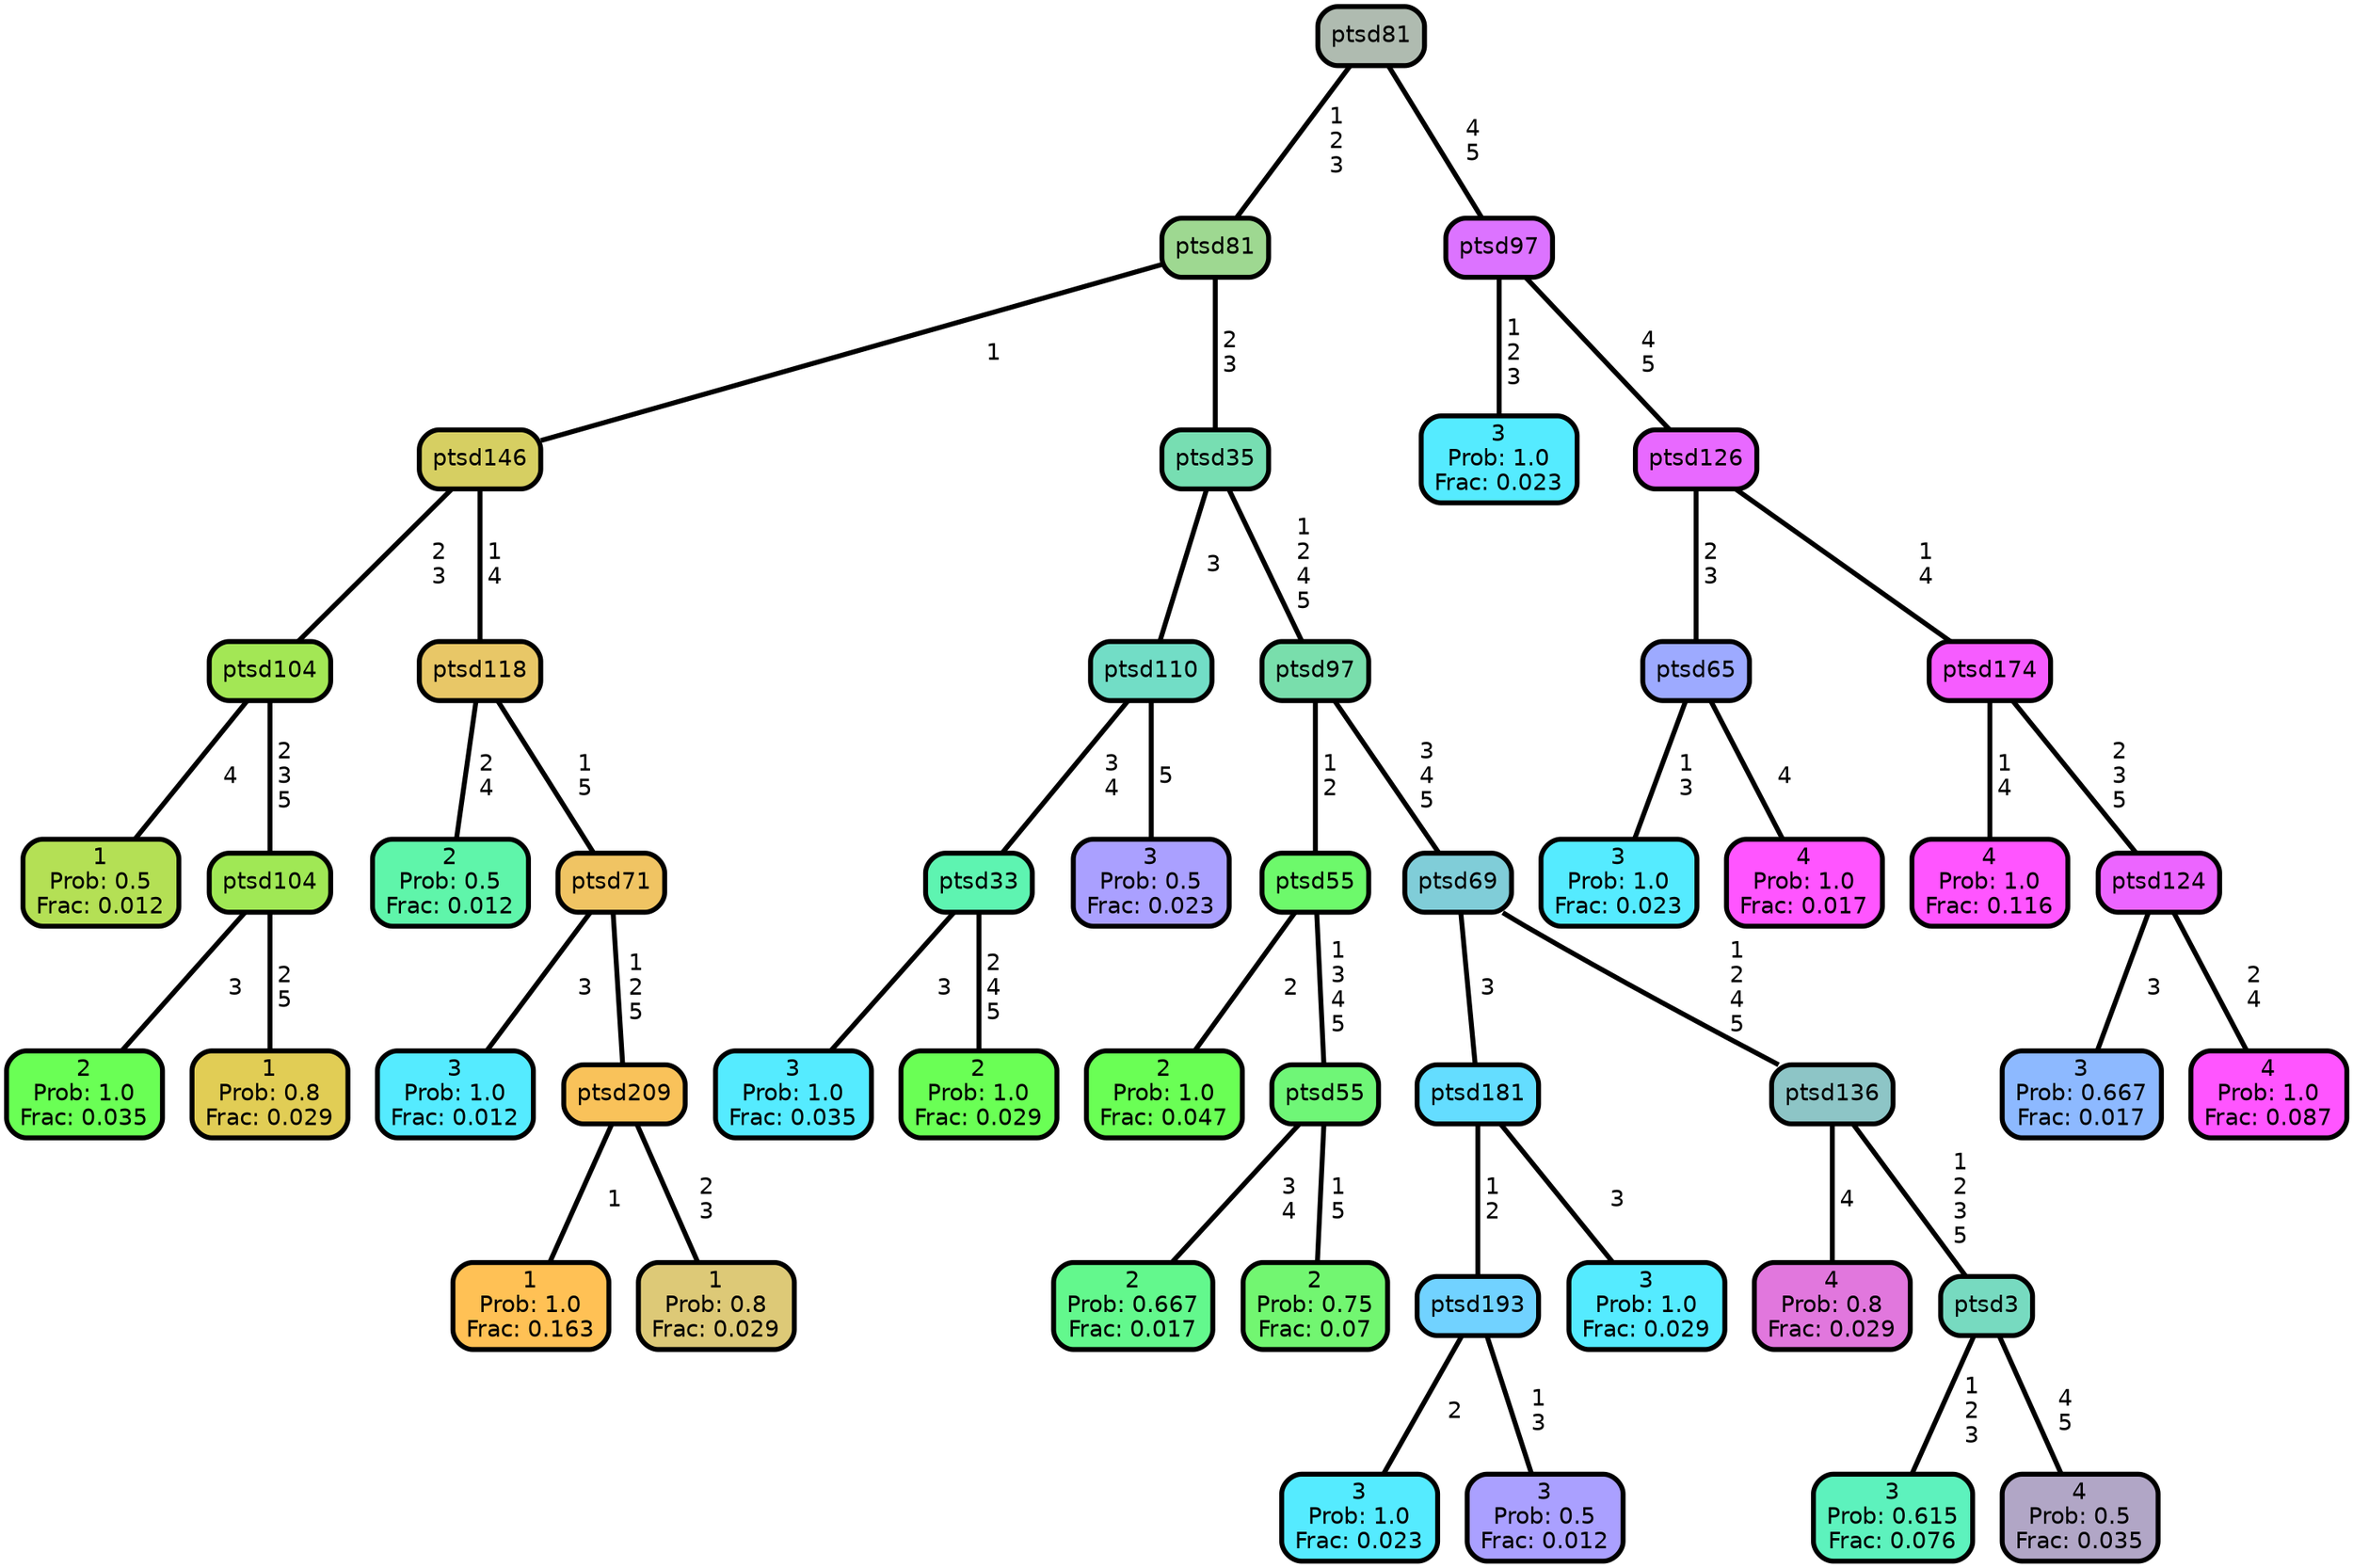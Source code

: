 graph Tree {
node [shape=box, style="filled, rounded",color="black",penwidth="3",fontcolor="black",                 fontname=helvetica] ;
graph [ranksep="0 equally", splines=straight,                 bgcolor=transparent, dpi=200] ;
edge [fontname=helvetica, color=black] ;
0 [label="1
Prob: 0.5
Frac: 0.012", fillcolor="#b4e055"] ;
1 [label="ptsd104", fillcolor="#a3e755"] ;
2 [label="2
Prob: 1.0
Frac: 0.035", fillcolor="#6aff55"] ;
3 [label="ptsd104", fillcolor="#a0e855"] ;
4 [label="1
Prob: 0.8
Frac: 0.029", fillcolor="#e1cd55"] ;
5 [label="ptsd146", fillcolor="#d6cf62"] ;
6 [label="2
Prob: 0.5
Frac: 0.012", fillcolor="#5ff5aa"] ;
7 [label="ptsd118", fillcolor="#e8c767"] ;
8 [label="3
Prob: 1.0
Frac: 0.012", fillcolor="#55ebff"] ;
9 [label="ptsd71", fillcolor="#f0c463"] ;
10 [label="1
Prob: 1.0
Frac: 0.163", fillcolor="#ffc155"] ;
11 [label="ptsd209", fillcolor="#f9c25a"] ;
12 [label="1
Prob: 0.8
Frac: 0.029", fillcolor="#ddc977"] ;
13 [label="ptsd81", fillcolor="#9ed891"] ;
14 [label="3
Prob: 1.0
Frac: 0.035", fillcolor="#55ebff"] ;
15 [label="ptsd33", fillcolor="#5ef4b1"] ;
16 [label="2
Prob: 1.0
Frac: 0.029", fillcolor="#6aff55"] ;
17 [label="ptsd110", fillcolor="#72ddc6"] ;
18 [label="3
Prob: 0.5
Frac: 0.023", fillcolor="#aaa0ff"] ;
19 [label="ptsd35", fillcolor="#77deb2"] ;
20 [label="2
Prob: 1.0
Frac: 0.047", fillcolor="#6aff55"] ;
21 [label="ptsd55", fillcolor="#6df96b"] ;
22 [label="2
Prob: 0.667
Frac: 0.017", fillcolor="#63f88d"] ;
23 [label="ptsd55", fillcolor="#6ff677"] ;
24 [label="2
Prob: 0.75
Frac: 0.07", fillcolor="#72f671"] ;
25 [label="ptsd97", fillcolor="#79deac"] ;
26 [label="3
Prob: 1.0
Frac: 0.023", fillcolor="#55ebff"] ;
27 [label="ptsd193", fillcolor="#71d2ff"] ;
28 [label="3
Prob: 0.5
Frac: 0.012", fillcolor="#aaa0ff"] ;
29 [label="ptsd181", fillcolor="#64ddff"] ;
30 [label="3
Prob: 1.0
Frac: 0.029", fillcolor="#55ebff"] ;
31 [label="ptsd69", fillcolor="#80cdd8"] ;
32 [label="4
Prob: 0.8
Frac: 0.029", fillcolor="#e177dd"] ;
33 [label="ptsd136", fillcolor="#8dc5c6"] ;
34 [label="3
Prob: 0.615
Frac: 0.076", fillcolor="#5df2bd"] ;
35 [label="ptsd3", fillcolor="#77dac0"] ;
36 [label="4
Prob: 0.5
Frac: 0.035", fillcolor="#b1a6c6"] ;
37 [label="ptsd81", fillcolor="#afbbb0"] ;
38 [label="3
Prob: 1.0
Frac: 0.023", fillcolor="#55ebff"] ;
39 [label="ptsd97", fillcolor="#dc73ff"] ;
40 [label="3
Prob: 1.0
Frac: 0.023", fillcolor="#55ebff"] ;
41 [label="ptsd65", fillcolor="#9daaff"] ;
42 [label="4
Prob: 1.0
Frac: 0.017", fillcolor="#ff55ff"] ;
43 [label="ptsd126", fillcolor="#e869ff"] ;
44 [label="4
Prob: 1.0
Frac: 0.116", fillcolor="#ff55ff"] ;
45 [label="ptsd174", fillcolor="#f65cff"] ;
46 [label="3
Prob: 0.667
Frac: 0.017", fillcolor="#8db9ff"] ;
47 [label="ptsd124", fillcolor="#ec65ff"] ;
48 [label="4
Prob: 1.0
Frac: 0.087", fillcolor="#ff55ff"] ;
1 -- 0 [label=" 4",penwidth=3] ;
1 -- 3 [label=" 2\n 3\n 5",penwidth=3] ;
3 -- 2 [label=" 3",penwidth=3] ;
3 -- 4 [label=" 2\n 5",penwidth=3] ;
5 -- 1 [label=" 2\n 3",penwidth=3] ;
5 -- 7 [label=" 1\n 4",penwidth=3] ;
7 -- 6 [label=" 2\n 4",penwidth=3] ;
7 -- 9 [label=" 1\n 5",penwidth=3] ;
9 -- 8 [label=" 3",penwidth=3] ;
9 -- 11 [label=" 1\n 2\n 5",penwidth=3] ;
11 -- 10 [label=" 1",penwidth=3] ;
11 -- 12 [label=" 2\n 3",penwidth=3] ;
13 -- 5 [label=" 1",penwidth=3] ;
13 -- 19 [label=" 2\n 3",penwidth=3] ;
15 -- 14 [label=" 3",penwidth=3] ;
15 -- 16 [label=" 2\n 4\n 5",penwidth=3] ;
17 -- 15 [label=" 3\n 4",penwidth=3] ;
17 -- 18 [label=" 5",penwidth=3] ;
19 -- 17 [label=" 3",penwidth=3] ;
19 -- 25 [label=" 1\n 2\n 4\n 5",penwidth=3] ;
21 -- 20 [label=" 2",penwidth=3] ;
21 -- 23 [label=" 1\n 3\n 4\n 5",penwidth=3] ;
23 -- 22 [label=" 3\n 4",penwidth=3] ;
23 -- 24 [label=" 1\n 5",penwidth=3] ;
25 -- 21 [label=" 1\n 2",penwidth=3] ;
25 -- 31 [label=" 3\n 4\n 5",penwidth=3] ;
27 -- 26 [label=" 2",penwidth=3] ;
27 -- 28 [label=" 1\n 3",penwidth=3] ;
29 -- 27 [label=" 1\n 2",penwidth=3] ;
29 -- 30 [label=" 3",penwidth=3] ;
31 -- 29 [label=" 3",penwidth=3] ;
31 -- 33 [label=" 1\n 2\n 4\n 5",penwidth=3] ;
33 -- 32 [label=" 4",penwidth=3] ;
33 -- 35 [label=" 1\n 2\n 3\n 5",penwidth=3] ;
35 -- 34 [label=" 1\n 2\n 3",penwidth=3] ;
35 -- 36 [label=" 4\n 5",penwidth=3] ;
37 -- 13 [label=" 1\n 2\n 3",penwidth=3] ;
37 -- 39 [label=" 4\n 5",penwidth=3] ;
39 -- 38 [label=" 1\n 2\n 3",penwidth=3] ;
39 -- 43 [label=" 4\n 5",penwidth=3] ;
41 -- 40 [label=" 1\n 3",penwidth=3] ;
41 -- 42 [label=" 4",penwidth=3] ;
43 -- 41 [label=" 2\n 3",penwidth=3] ;
43 -- 45 [label=" 1\n 4",penwidth=3] ;
45 -- 44 [label=" 1\n 4",penwidth=3] ;
45 -- 47 [label=" 2\n 3\n 5",penwidth=3] ;
47 -- 46 [label=" 3",penwidth=3] ;
47 -- 48 [label=" 2\n 4",penwidth=3] ;
{rank = same;}}